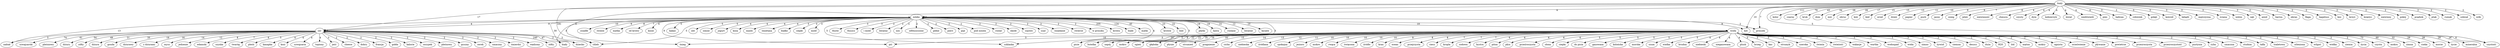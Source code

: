 // My Graph
digraph {
	krowa
		mleko -> krowa [label=205 len=0.487804878049]
	"białe"
		mleko -> "białe" [label=124 len=0.806451612903]
	matki
		mleko -> matki [label=40 len=2.5]
	"biały"
		mleko -> "biały" [label=30 len=3.33333333333]
	krowie
		mleko -> krowie [label=23 len=4.34782608696]
	biel
		mleko -> biel [label=22 len=4.54545454545]
	"płatki"
		mleko -> "płatki" [label=19 len=5.26315789474]
	kawa
		mleko -> kawa [label=18 len=5.55555555556]
	rozlane
		mleko -> rozlane [label=14 len=7.14285714286]
	"nabiał"
		mleko -> "nabiał" [label=13 len=7.69230769231]
	"kwaśne"
		mleko -> "kwaśne" [label=12 len=8.33333333333]
	"łaciate"
		mleko -> "łaciate" [label=10 len=10.0]
	woda
		mleko -> woda [label=10 len=10.0]
	"zsiadłe"
		mleko -> "zsiadłe" [label=10 len=10.0]
	kot
		mleko -> kot [label=9 len=11.1111111111]
	"pić"
		mleko -> "pić" [label=9 len=11.1111111111]
	ser
		mleko -> ser [label=9 len=11.1111111111]
	"świeże"
		mleko -> "świeże" [label=9 len=11.1111111111]
	matka
		mleko -> matka [label=8 len=12.5]
	"od krowy"
		mleko -> "od krowy" [label=7 len=14.2857142857]
	kozie
		mleko -> kozie [label=6 len=16.6666666667]
	chleb
		mleko -> chleb [label=5 len=20.0]
	kakao
		mleko -> kakao [label=5 len=20.0]
	szklanka
		mleko -> szklanka [label=5 len=20.0]
	uht
		mleko -> uht [label=5 len=20.0]
	zimne
		mleko -> zimne [label=5 len=20.0]
	jogurt
		mleko -> jogurt [label=4 len=25.0]
	koza
		mleko -> koza [label=4 len=25.0]
	"masło"
		mleko -> "masło" [label=4 len=25.0]
	picie
		mleko -> picie [label=4 len=25.0]
	"śmietana"
		mleko -> "śmietana" [label=4 len=25.0]
	"białko"
		mleko -> "białko" [label=3 len=33.3333333333]
	butelka
		mleko -> butelka [label=3 len=33.3333333333]
	"ciepłe"
		mleko -> "ciepłe" [label=3 len=33.3333333333]
	dziecko
		mleko -> dziecko [label=3 len=33.3333333333]
	"miód"
		mleko -> "miód" [label=3 len=33.3333333333]
	mleko
		mleko -> mleko [label=3 len=33.3333333333]
	"napój"
		mleko -> "napój" [label=3 len=33.3333333333]
	"tłuste"
		mleko -> "tłuste" [label=3 len=33.3333333333]
	"tłuszcz"
		mleko -> "tłuszcz" [label=3 len=33.3333333333]
	"i miód"
		mleko -> "i miód" [label=2 len=50.0]
	"kwaśny"
		mleko -> "kwaśny" [label=2 len=50.0]
	nos
		mleko -> nos [label=2 len=50.0]
	"odtłuszczone"
		mleko -> "odtłuszczone" [label=2 len=50.0]
	"pełne"
		mleko -> "pełne" [label=2 len=50.0]
	"pierś"
		mleko -> "pierś" [label=2 len=50.0]
	pije
		mleko -> pije [label=2 len=50.0]
	"pod nosem"
		mleko -> "pod nosem" [label=2 len=50.0]
	proszek
		mleko -> proszek [label=2 len=50.0]
	"rozlać"
		mleko -> "rozlać" [label=2 len=50.0]
	"skisłe"
		mleko -> "skisłe" [label=2 len=50.0]
	sojowe
		mleko -> sojowe [label=2 len=50.0]
	"ssać"
		mleko -> "ssać" [label=2 len=50.0]
	"śniadanie"
		mleko -> "śniadanie" [label=2 len=50.0]
	"świerze"
		mleko -> "świerze" [label=2 len=50.0]
	"w proszku"
		mleko -> "w proszku" [label=2 len=50.0]
	"żółty"
		ser -> "żółty" [label=240 len=0.416666666667]
	szwajcarski
		ser -> szwajcarski [label=74 len=1.35135135135]
	"pleśniowy"
		ser -> "pleśniowy" [label=61 len=1.6393442623]
	dziury
		ser -> dziury [label=54 len=1.85185185185]
	"zółty"
		ser -> "zółty" [label=49 len=2.04081632653]
	"biały"
		ser -> "biały" [label=47 len=2.12765957447]
	dziura
		ser -> dziura [label=21 len=4.7619047619]
	gouda
		ser -> gouda [label=20 len=5.0]
	dziurawy
		ser -> dziurawy [label=19 len=5.26315789474]
	"z dziurami"
		ser -> "z dziurami" [label=16 len=6.25]
	mysz
		ser -> mysz [label=14 len=7.14285714286]
	jedzenie
		ser -> jedzenie [label=12 len=8.33333333333]
	edamski
		ser -> edamski [label=8 len=12.5]
	szynka
		ser -> szynka [label=7 len=14.2857142857]
	"twaróg"
		ser -> "twaróg" [label=6 len=16.6666666667]
	"pleśń"
		ser -> "pleśń" [label=5 len=20.0]
	kanapka
		ser -> kanapka [label=4 len=25.0]
	kozi
		ser -> kozi [label=4 len=25.0]
	mleko
		ser -> mleko [label=4 len=25.0]
	szwajcaria
		ser -> szwajcaria [label=4 len=25.0]
	topiony
		ser -> topiony [label=4 len=25.0]
	"jeść"
		ser -> "jeść" [label=3 len=33.3333333333]
	"nabiał"
		ser -> "nabiał" [label=3 len=33.3333333333]
	cheese
		ser -> cheese [label=2 len=50.0]
	chleb
		ser -> chleb [label=2 len=50.0]
	dobry
		ser -> dobry [label=2 len=50.0]
	dziecko
		ser -> dziecko [label=2 len=50.0]
	francja
		ser -> francja [label=2 len=50.0]
	"gołda"
		ser -> "gołda" [label=2 len=50.0]
	kalorie
		ser -> kalorie [label=2 len=50.0]
	oscypek
		ser -> oscypek [label=2 len=50.0]
	"pleśnowy"
		ser -> "pleśnowy" [label=2 len=50.0]
	pyszny
		ser -> pyszny [label=2 len=50.0]
	ser
		ser -> ser [label=2 len=50.0]
	serek
		ser -> serek [label=2 len=50.0]
	smaczny
		ser -> smaczny [label=2 len=50.0]
	"śmierdzi"
		ser -> "śmierdzi" [label=2 len=50.0]
	"wędzony"
		ser -> "wędzony" [label=2 len=50.0]
	czysta
		woda -> czysta [label=73 len=1.3698630137]
	mokra
		woda -> mokra [label=60 len=1.66666666667]
	zimna
		woda -> zimna [label=32 len=3.125]
	rzeka
		woda -> rzeka [label=29 len=3.44827586207]
	morze
		woda -> morze [label=28 len=3.57142857143]
	"życie"
		woda -> "życie" [label=28 len=3.57142857143]
	mineralna
		woda -> mineralna [label=26 len=3.84615384615]
	picie
		woda -> picie [label=23 len=4.34782608696]
	mokro
		woda -> mokro [label=22 len=4.54545454545]
	"ogień"
		woda -> "ogień" [label=22 len=4.54545454545]
	"głęboka"
		woda -> "głęboka" [label=16 len=6.25]
	"płynie"
		woda -> "płynie" [label=16 len=6.25]
	"strumień"
		woda -> "strumień" [label=16 len=6.25]
	pragnienie
		woda -> pragnienie [label=15 len=6.66666666667]
	cicha
		woda -> cicha [label=14 len=7.14285714286]
	niebieska
		woda -> niebieska [label=13 len=7.69230769231]
	"źródlana"
		woda -> "źródlana" [label=12 len=8.33333333333]
	spokojna
		woda -> spokojna [label=11 len=9.09090909091]
	jezioro
		woda -> jezioro [label=10 len=10.0]
	mokre
		woda -> mokre [label=10 len=10.0]
	"pić"
		woda -> "pić" [label=10 len=10.0]
	"rwąca"
		woda -> "rwąca" [label=10 len=10.0]
	"święcona"
		woda -> "święcona" [label=10 len=10.0]
	"źródło"
		woda -> "źródło" [label=10 len=10.0]
	kran
		woda -> kran [label=9 len=11.1111111111]
	"napój"
		woda -> "napój" [label=8 len=12.5]
	ocean
		woda -> ocean [label=8 len=12.5]
	przejrzysta
		woda -> przejrzysta [label=8 len=12.5]
	ciecz
		woda -> ciecz [label=7 len=14.2857142857]
	kropla
		woda -> kropla [label=7 len=14.2857142857]
	sodowa
		woda -> sodowa [label=7 len=14.2857142857]
	bystra
		woda -> bystra [label=6 len=16.6666666667]
	"czystość"
		woda -> "czystość" [label=6 len=16.6666666667]
	pitna
		woda -> pitna [label=6 len=16.6666666667]
	"płyn"
		woda -> "płyn" [label=6 len=16.6666666667]
	"przeźroczysta"
		woda -> "przeźroczysta" [label=6 len=16.6666666667]
	"słona"
		woda -> "słona" [label=6 len=16.6666666667]
	butelka
		woda -> butelka [label=5 len=20.0]
	"ciepła"
		woda -> "ciepła" [label=5 len=20.0]
	"do picia"
		woda -> "do picia" [label=5 len=20.0]
	gazowana
		woda -> gazowana [label=5 len=20.0]
	"kolońska"
		woda -> "kolońska" [label=5 len=20.0]
	morska
		woda -> morska [label=5 len=20.0]
	szum
		woda -> szum [label=5 len=20.0]
	wielka
		woda -> wielka [label=5 len=20.0]
	brudna
		woda -> brudna [label=4 len=25.0]
	niebieski
		woda -> niebieski [label=4 len=25.0]
	niegazowana
		woda -> niegazowana [label=4 len=25.0]
	plusk
		woda -> plusk [label=4 len=25.0]
	brzeg
		woda -> brzeg [label=3 len=33.3333333333]
	kac
		woda -> kac [label=3 len=33.3333333333]
	strumyk
		woda -> strumyk [label=3 len=33.3333333333]
	szeroka
		woda -> szeroka [label=3 len=33.3333333333]
	szklanka
		woda -> szklanka [label=3 len=33.3333333333]
	"śnieg"
		woda -> "śnieg" [label=3 len=33.3333333333]
	"świeża"
		woda -> "świeża" [label=3 len=33.3333333333]
	"świeżość"
		woda -> "świeżość" [label=3 len=33.3333333333]
	wakacje
		woda -> wakacje [label=3 len=33.3333333333]
	wartka
		woda -> wartka [label=3 len=33.3333333333]
	wodospad
		woda -> wodospad [label=3 len=33.3333333333]
	"wóda"
		woda -> "wóda" [label=3 len=33.3333333333]
	zimno
		woda -> zimno [label=3 len=33.3333333333]
	"żywioł"
		woda -> "żywioł" [label=3 len=33.3333333333]
	ciemna
		woda -> ciemna [label=2 len=50.0]
	deszcz
		woda -> deszcz [label=2 len=50.0]
	"duża"
		woda -> "duża" [label=2 len=50.0]
	H20
		woda -> H20 [label=2 len=50.0]
	"lód"
		woda -> "lód" [label=2 len=50.0]
	"mętna"
		woda -> "mętna" [label=2 len=50.0]
	mokry
		woda -> mokry [label=2 len=50.0]
	ognista
		woda -> ognista [label=2 len=50.0]
	"orzeźwienie"
		woda -> "orzeźwienie" [label=2 len=50.0]
	"pływanie"
		woda -> "pływanie" [label=2 len=50.0]
	powietrze
		woda -> powietrze [label=2 len=50.0]
	przezroczysta
		woda -> przezroczysta [label=2 len=50.0]
	"przezroczystość"
		woda -> "przezroczystość" [label=2 len=50.0]
	pustynia
		woda -> pustynia [label=2 len=50.0]
	ryba
		woda -> ryba [label=2 len=50.0]
	smaczna
		woda -> smaczna [label=2 len=50.0]
	studnia
		woda -> studnia [label=2 len=50.0]
	tafla
		woda -> tafla [label=2 len=50.0]
	toaletowa
		woda -> toaletowa [label=2 len=50.0]
	utleniona
		woda -> utleniona [label=2 len=50.0]
	"wilgoć"
		woda -> "wilgoć" [label=2 len=50.0]
	"wódka"
		woda -> "wódka" [label=2 len=50.0]
	ziemia
		woda -> ziemia [label=2 len=50.0]
	"życia"
		woda -> "życia" [label=2 len=50.0]
	"śnieg"
		bialy -> "śnieg" [label=181 len=0.552486187845]
	kolor
		bialy -> kolor [label=111 len=0.900900900901]
	czarny
		bialy -> czarny [label=79 len=1.26582278481]
	kruk
		bialy -> kruk [label=43 len=2.32558139535]
	dom
		bialy -> dom [label=34 len=2.94117647059]
	"miś"
		bialy -> "miś" [label=28 len=3.57142857143]
	obrus
		bialy -> obrus [label=26 len=3.84615384615]
	"koń"
		bialy -> "koń" [label=17 len=5.88235294118]
	ser
		bialy -> ser [label=17 len=5.88235294118]
	"kieł"
		bialy -> "kieł" [label=15 len=6.66666666667]
	"orzeł"
		bialy -> "orzeł" [label=15 len=6.66666666667]
	"dzień"
		bialy -> "dzień" [label=13 len=7.69230769231]
	papier
		bialy -> papier [label=11 len=9.09090909091]
	kot
		bialy -> kot [label=10 len=10.0]
	puch
		bialy -> puch [label=10 len=10.0]
	jasny
		bialy -> jasny [label=9 len=11.1111111111]
	snieg
		bialy -> snieg [label=9 len=11.1111111111]
	"jeleń"
		bialy -> "jeleń" [label=7 len=14.2857142857]
	proszek
		bialy -> proszek [label=7 len=14.2857142857]
	mleko
		bialy -> mleko [label=6 len=16.6666666667]
	"niewinność"
		bialy -> "niewinność" [label=6 len=16.6666666667]
	chleb
		bialy -> chleb [label=5 len=20.0]
	"czystość"
		bialy -> "czystość" [label=5 len=20.0]
	chmura
		bialy -> chmura [label=4 len=25.0]
	czysty
		bialy -> czysty [label=4 len=25.0]
	dym
		bialy -> dym [label=4 len=25.0]
	"kołnierzyk"
		bialy -> "kołnierzyk" [label=4 len=25.0]
	kwiat
		bialy -> kwiat [label=4 len=25.0]
	"niedźwiedź"
		bialy -> "niedźwiedź" [label=4 len=25.0]
	pies
		bialy -> pies [label=4 len=25.0]
	"bałwan"
		bialy -> "bałwan" [label=3 len=33.3333333333]
	"człowiek"
		bialy -> "człowiek" [label=3 len=33.3333333333]
	"gołąb"
		bialy -> "gołąb" [label=3 len=33.3333333333]
	"kościół"
		bialy -> "kościół" [label=3 len=33.3333333333]
	"łabądź"
		bialy -> "łabądź" [label=3 len=33.3333333333]
	"mężczyzna"
		bialy -> "mężczyzna" [label=3 len=33.3333333333]
	"ściana"
		bialy -> "ściana" [label=3 len=33.3333333333]
	welon
		bialy -> welon [label=3 len=33.3333333333]
	"ząb"
		bialy -> "ząb" [label=3 len=33.3333333333]
	"anioł"
		bialy -> "anioł" [label=2 len=50.0]
	barwa
		bialy -> barwa [label=2 len=50.0]
	ekran
		bialy -> ekran [label=2 len=50.0]
	flaga
		bialy -> flaga [label=2 len=50.0]
	kapelusz
		bialy -> kapelusz [label=2 len=50.0]
	koc
		bialy -> koc [label=2 len=50.0]
	"krzyż"
		bialy -> "krzyż" [label=2 len=50.0]
	"księżyc"
		bialy -> "księżyc" [label=2 len=50.0]
	niewinny
		bialy -> niewinny [label=2 len=50.0]
	"pokój"
		bialy -> "pokój" [label=2 len=50.0]
	"prądnik"
		bialy -> "prądnik" [label=2 len=50.0]
	ptak
		bialy -> ptak [label=2 len=50.0]
	rumak
		bialy -> rumak [label=2 len=50.0]
	"szkwał"
		bialy -> "szkwał" [label=2 len=50.0]
	wilk
		bialy -> wilk [label=2 len=50.0]
}